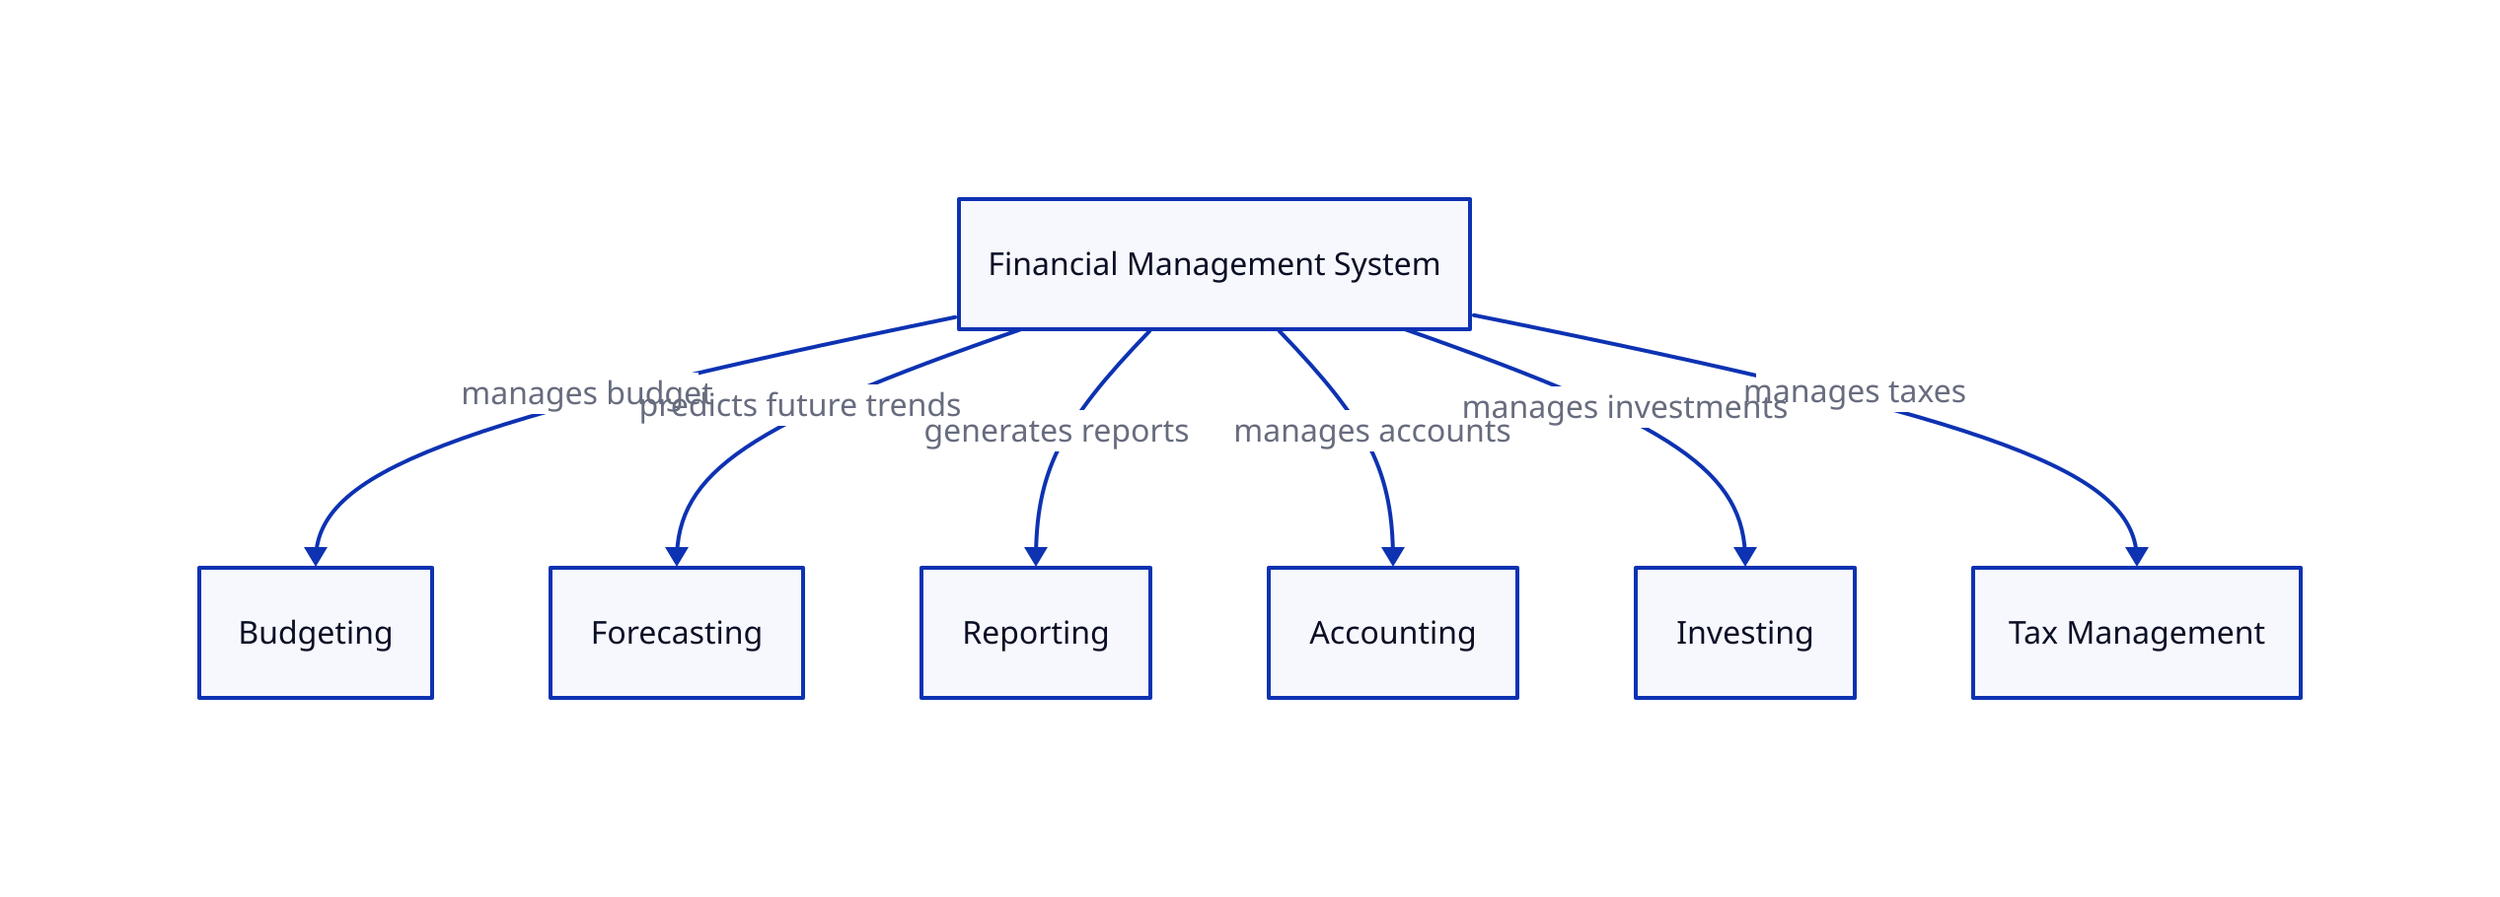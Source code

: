 Financial Management System --> Budgeting: manages budget
Financial Management System --> Forecasting: predicts future trends
Financial Management System --> Reporting: generates reports
Financial Management System --> Accounting: manages accounts
Financial Management System --> Investing: manages investments
Financial Management System --> Tax Management: manages taxes